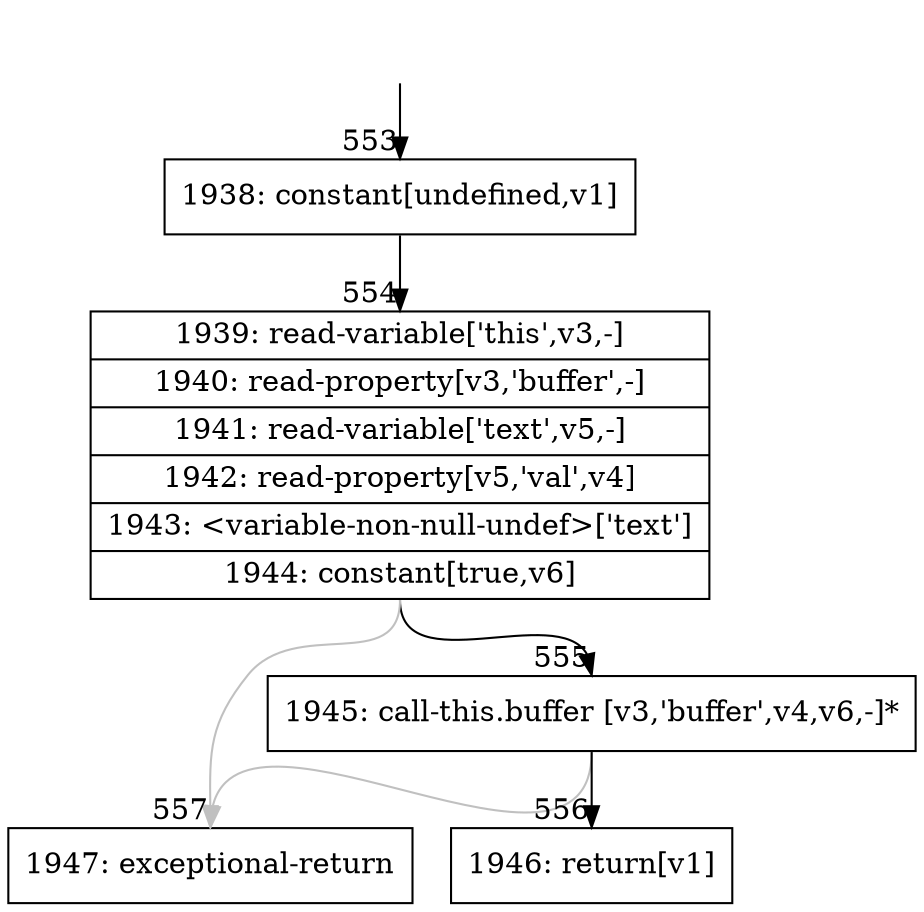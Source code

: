 digraph {
rankdir="TD"
BB_entry30[shape=none,label=""];
BB_entry30 -> BB553 [tailport=s, headport=n, headlabel="    553"]
BB553 [shape=record label="{1938: constant[undefined,v1]}" ] 
BB553 -> BB554 [tailport=s, headport=n, headlabel="      554"]
BB554 [shape=record label="{1939: read-variable['this',v3,-]|1940: read-property[v3,'buffer',-]|1941: read-variable['text',v5,-]|1942: read-property[v5,'val',v4]|1943: \<variable-non-null-undef\>['text']|1944: constant[true,v6]}" ] 
BB554 -> BB555 [tailport=s, headport=n, headlabel="      555"]
BB554 -> BB557 [tailport=s, headport=n, color=gray, headlabel="      557"]
BB555 [shape=record label="{1945: call-this.buffer [v3,'buffer',v4,v6,-]*}" ] 
BB555 -> BB556 [tailport=s, headport=n, headlabel="      556"]
BB555 -> BB557 [tailport=s, headport=n, color=gray]
BB556 [shape=record label="{1946: return[v1]}" ] 
BB557 [shape=record label="{1947: exceptional-return}" ] 
//#$~ 522
}

